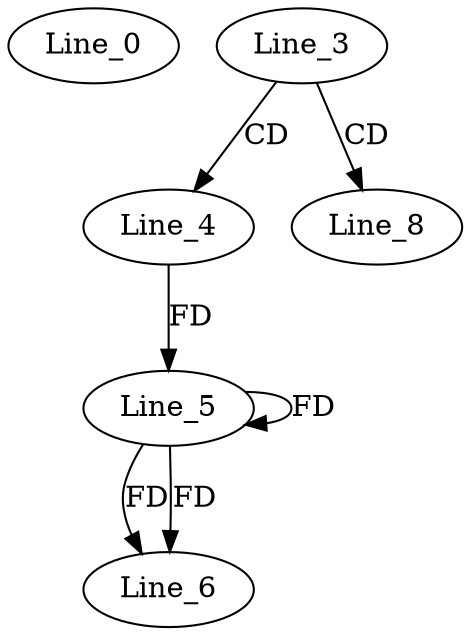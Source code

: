 digraph G {
  Line_0;
  Line_3;
  Line_4;
  Line_5;
  Line_5;
  Line_5;
  Line_6;
  Line_5;
  Line_8;
  Line_5;
  Line_3 -> Line_4 [ label="CD" ];
  Line_4 -> Line_5 [ label="FD" ];
  Line_5 -> Line_6 [ label="FD" ];
  Line_5 -> Line_6 [ label="FD" ];
  Line_3 -> Line_8 [ label="CD" ];
  Line_5 -> Line_5 [ label="FD" ];
}

